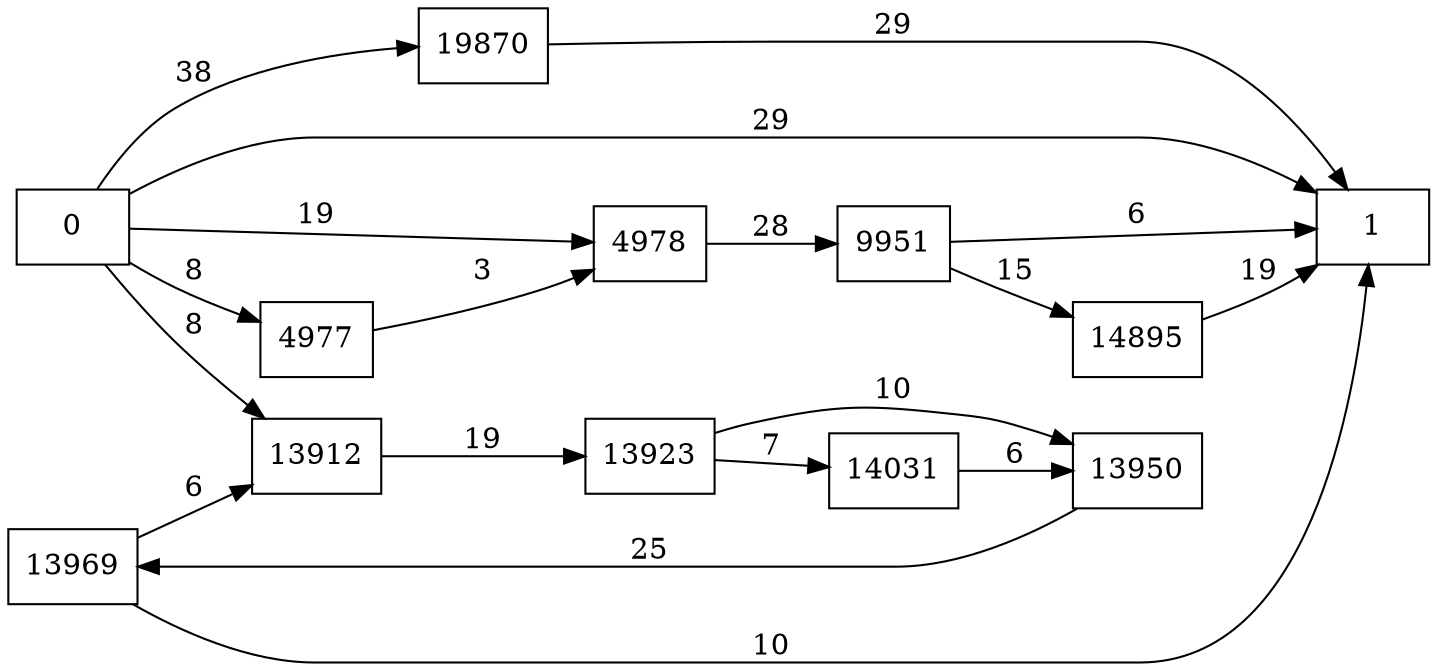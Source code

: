 digraph {
	graph [rankdir=LR]
	node [shape=rectangle]
	4977 -> 4978 [label=3]
	4978 -> 9951 [label=28]
	9951 -> 14895 [label=15]
	9951 -> 1 [label=6]
	13912 -> 13923 [label=19]
	13923 -> 13950 [label=10]
	13923 -> 14031 [label=7]
	13950 -> 13969 [label=25]
	13969 -> 13912 [label=6]
	13969 -> 1 [label=10]
	14031 -> 13950 [label=6]
	14895 -> 1 [label=19]
	19870 -> 1 [label=29]
	0 -> 4977 [label=8]
	0 -> 4978 [label=19]
	0 -> 1 [label=29]
	0 -> 13912 [label=8]
	0 -> 19870 [label=38]
}
